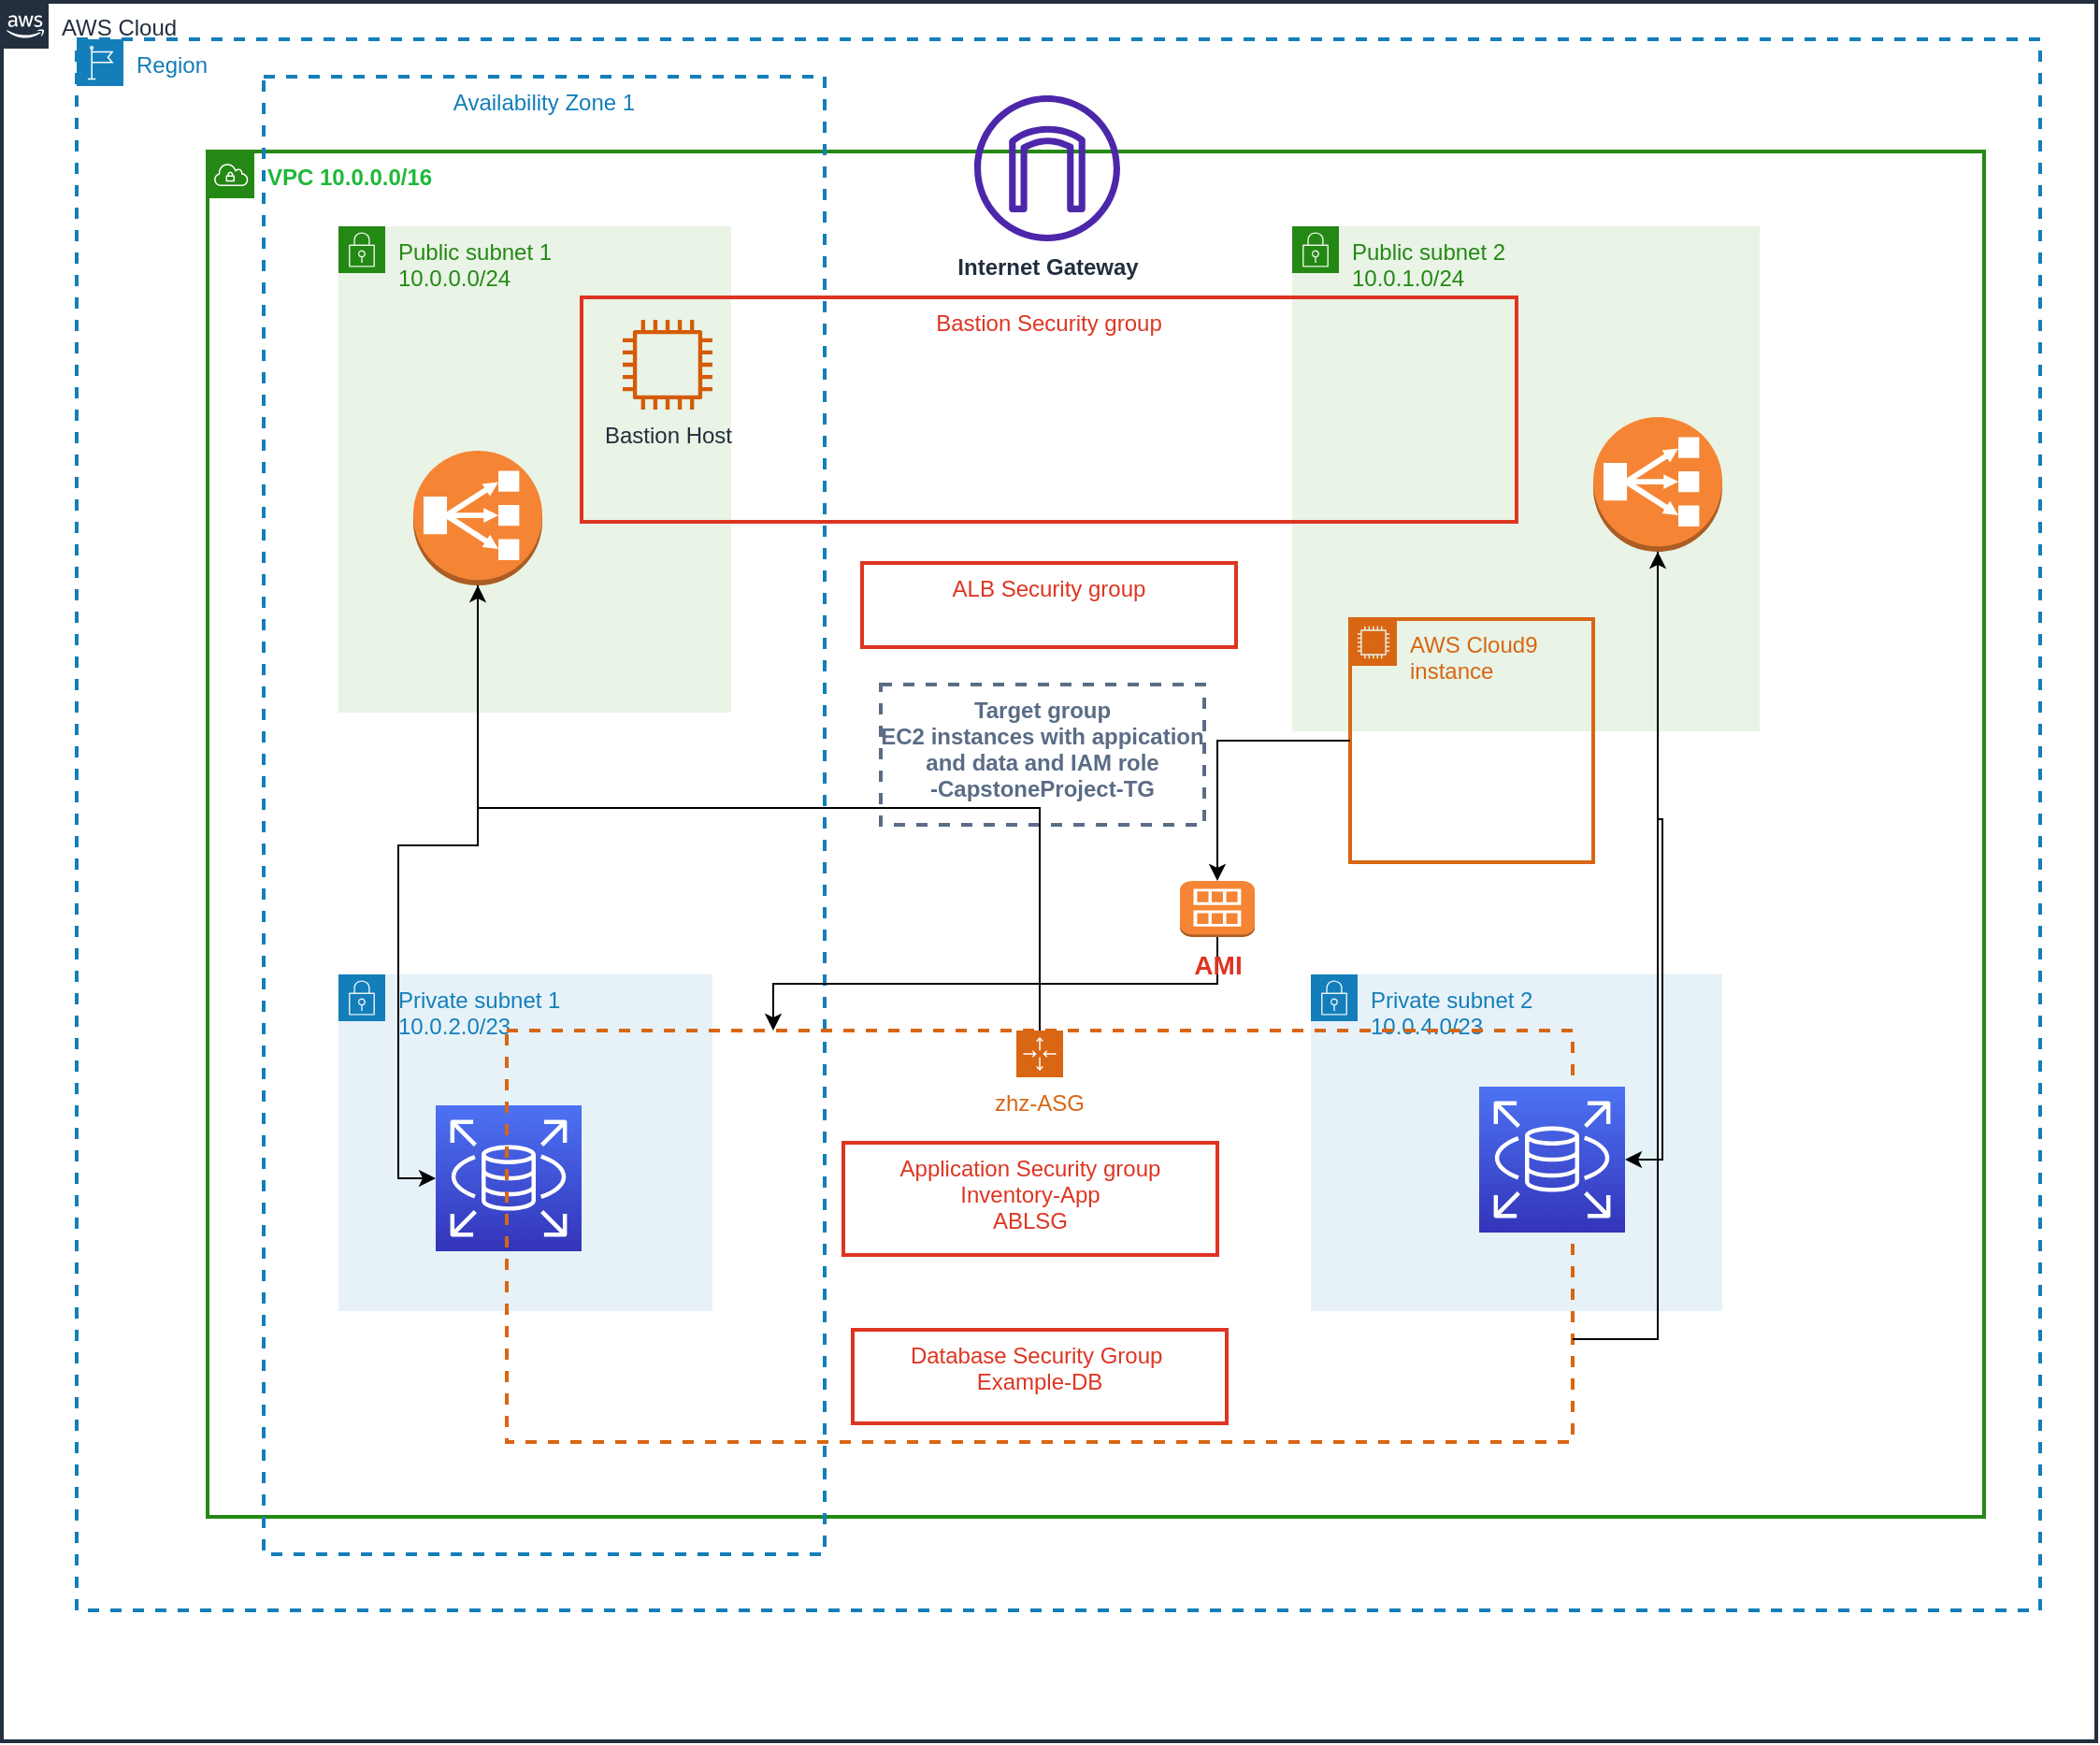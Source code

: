 <mxfile version="20.5.3" type="github">
  <diagram id="vQzLv0GSJW7l_bqn6Fss" name="第 1 页">
    <mxGraphModel dx="6166" dy="4550" grid="1" gridSize="10" guides="1" tooltips="1" connect="1" arrows="1" fold="1" page="1" pageScale="1" pageWidth="827" pageHeight="1169" math="0" shadow="0">
      <root>
        <mxCell id="0" />
        <mxCell id="1" parent="0" />
        <mxCell id="jHYHpsZQHIPiM2lGw79Q-7" value="AWS Cloud" style="points=[[0,0],[0.25,0],[0.5,0],[0.75,0],[1,0],[1,0.25],[1,0.5],[1,0.75],[1,1],[0.75,1],[0.5,1],[0.25,1],[0,1],[0,0.75],[0,0.5],[0,0.25]];outlineConnect=0;gradientColor=none;html=1;whiteSpace=wrap;fontSize=12;fontStyle=0;container=1;pointerEvents=0;collapsible=0;recursiveResize=0;shape=mxgraph.aws4.group;grIcon=mxgraph.aws4.group_aws_cloud_alt;strokeColor=#232F3E;fillColor=none;verticalAlign=top;align=left;spacingLeft=30;fontColor=#232F3E;dashed=0;strokeWidth=2;" vertex="1" parent="1">
          <mxGeometry x="-3320" y="-3180" width="1120" height="930" as="geometry" />
        </mxCell>
        <mxCell id="jHYHpsZQHIPiM2lGw79Q-9" value="Region" style="points=[[0,0],[0.25,0],[0.5,0],[0.75,0],[1,0],[1,0.25],[1,0.5],[1,0.75],[1,1],[0.75,1],[0.5,1],[0.25,1],[0,1],[0,0.75],[0,0.5],[0,0.25]];outlineConnect=0;gradientColor=none;html=1;whiteSpace=wrap;fontSize=12;fontStyle=0;container=1;pointerEvents=0;collapsible=0;recursiveResize=0;shape=mxgraph.aws4.group;grIcon=mxgraph.aws4.group_region;strokeColor=#147EBA;fillColor=none;verticalAlign=top;align=left;spacingLeft=30;fontColor=#147EBA;dashed=1;strokeWidth=2;" vertex="1" parent="jHYHpsZQHIPiM2lGw79Q-7">
          <mxGeometry x="40" y="20" width="1050" height="840" as="geometry" />
        </mxCell>
        <mxCell id="jHYHpsZQHIPiM2lGw79Q-23" value="Public subnet 2&lt;br&gt;10.0.1.0/24" style="points=[[0,0],[0.25,0],[0.5,0],[0.75,0],[1,0],[1,0.25],[1,0.5],[1,0.75],[1,1],[0.75,1],[0.5,1],[0.25,1],[0,1],[0,0.75],[0,0.5],[0,0.25]];outlineConnect=0;gradientColor=none;html=1;whiteSpace=wrap;fontSize=12;fontStyle=0;container=1;pointerEvents=0;collapsible=0;recursiveResize=0;shape=mxgraph.aws4.group;grIcon=mxgraph.aws4.group_security_group;grStroke=0;strokeColor=#248814;fillColor=#E9F3E6;verticalAlign=top;align=left;spacingLeft=30;fontColor=#248814;dashed=0;shadow=0;strokeWidth=2;fontFamily=Helvetica;" vertex="1" parent="jHYHpsZQHIPiM2lGw79Q-9">
          <mxGeometry x="650" y="100" width="250" height="270" as="geometry" />
        </mxCell>
        <mxCell id="jHYHpsZQHIPiM2lGw79Q-17" value="Private subnet 2&lt;br&gt;10.0.4.0/23" style="points=[[0,0],[0.25,0],[0.5,0],[0.75,0],[1,0],[1,0.25],[1,0.5],[1,0.75],[1,1],[0.75,1],[0.5,1],[0.25,1],[0,1],[0,0.75],[0,0.5],[0,0.25]];outlineConnect=0;gradientColor=none;html=1;whiteSpace=wrap;fontSize=12;fontStyle=0;container=1;pointerEvents=0;collapsible=0;recursiveResize=0;shape=mxgraph.aws4.group;grIcon=mxgraph.aws4.group_security_group;grStroke=0;strokeColor=#147EBA;fillColor=#E6F2F8;verticalAlign=top;align=left;spacingLeft=30;fontColor=#147EBA;dashed=0;strokeWidth=2;" vertex="1" parent="jHYHpsZQHIPiM2lGw79Q-9">
          <mxGeometry x="660" y="500" width="220" height="180" as="geometry" />
        </mxCell>
        <mxCell id="jHYHpsZQHIPiM2lGw79Q-10" value="&lt;b&gt;&lt;font color=&quot;#1fb839&quot;&gt;VPC 10.0.0.0/16&lt;/font&gt;&lt;/b&gt;" style="points=[[0,0],[0.25,0],[0.5,0],[0.75,0],[1,0],[1,0.25],[1,0.5],[1,0.75],[1,1],[0.75,1],[0.5,1],[0.25,1],[0,1],[0,0.75],[0,0.5],[0,0.25]];outlineConnect=0;gradientColor=none;html=1;whiteSpace=wrap;fontSize=12;fontStyle=0;container=1;pointerEvents=0;collapsible=0;recursiveResize=0;shape=mxgraph.aws4.group;grIcon=mxgraph.aws4.group_vpc;strokeColor=#248814;fillColor=none;verticalAlign=top;align=left;spacingLeft=30;fontColor=#AAB7B8;dashed=0;strokeWidth=2;" vertex="1" parent="jHYHpsZQHIPiM2lGw79Q-9">
          <mxGeometry x="70" y="60" width="950" height="730" as="geometry" />
        </mxCell>
        <mxCell id="jHYHpsZQHIPiM2lGw79Q-18" value="&lt;b&gt;Internet Gateway&lt;/b&gt;" style="sketch=0;outlineConnect=0;fontColor=#232F3E;gradientColor=none;fillColor=#4D27AA;strokeColor=none;dashed=0;verticalLabelPosition=bottom;verticalAlign=top;align=center;html=1;fontSize=12;fontStyle=0;aspect=fixed;pointerEvents=1;shape=mxgraph.aws4.internet_gateway;strokeWidth=2;" vertex="1" parent="jHYHpsZQHIPiM2lGw79Q-10">
          <mxGeometry x="410" y="-30" width="78" height="78" as="geometry" />
        </mxCell>
        <mxCell id="jHYHpsZQHIPiM2lGw79Q-11" value="Availability Zone 1" style="fillColor=none;strokeColor=#147EBA;dashed=1;verticalAlign=top;fontStyle=0;fontColor=#147EBA;strokeWidth=2;" vertex="1" parent="jHYHpsZQHIPiM2lGw79Q-10">
          <mxGeometry x="30" y="-40" width="300" height="790" as="geometry" />
        </mxCell>
        <mxCell id="jHYHpsZQHIPiM2lGw79Q-22" value="Public subnet 1&lt;br&gt;10.0.0.0/24" style="points=[[0,0],[0.25,0],[0.5,0],[0.75,0],[1,0],[1,0.25],[1,0.5],[1,0.75],[1,1],[0.75,1],[0.5,1],[0.25,1],[0,1],[0,0.75],[0,0.5],[0,0.25]];outlineConnect=0;gradientColor=none;html=1;whiteSpace=wrap;fontSize=12;fontStyle=0;container=1;pointerEvents=0;collapsible=0;recursiveResize=0;shape=mxgraph.aws4.group;grIcon=mxgraph.aws4.group_security_group;grStroke=0;strokeColor=#248814;fillColor=#E9F3E6;verticalAlign=top;align=left;spacingLeft=30;fontColor=#248814;dashed=0;strokeWidth=6;" vertex="1" parent="jHYHpsZQHIPiM2lGw79Q-10">
          <mxGeometry x="70" y="40" width="210" height="260" as="geometry" />
        </mxCell>
        <mxCell id="jHYHpsZQHIPiM2lGw79Q-24" value="Bastion Host" style="sketch=0;outlineConnect=0;fontColor=#232F3E;gradientColor=none;fillColor=#D45B07;strokeColor=none;dashed=0;verticalLabelPosition=bottom;verticalAlign=top;align=center;html=1;fontSize=12;fontStyle=0;aspect=fixed;pointerEvents=1;shape=mxgraph.aws4.instance2;shadow=0;strokeWidth=2;fontFamily=Helvetica;" vertex="1" parent="jHYHpsZQHIPiM2lGw79Q-10">
          <mxGeometry x="222" y="90" width="48" height="48" as="geometry" />
        </mxCell>
        <mxCell id="jHYHpsZQHIPiM2lGw79Q-15" value="Private subnet 1&lt;br&gt;10.0.2.0/23" style="points=[[0,0],[0.25,0],[0.5,0],[0.75,0],[1,0],[1,0.25],[1,0.5],[1,0.75],[1,1],[0.75,1],[0.5,1],[0.25,1],[0,1],[0,0.75],[0,0.5],[0,0.25]];outlineConnect=0;gradientColor=none;html=1;whiteSpace=wrap;fontSize=12;fontStyle=0;container=1;pointerEvents=0;collapsible=0;recursiveResize=0;shape=mxgraph.aws4.group;grIcon=mxgraph.aws4.group_security_group;grStroke=0;strokeColor=#147EBA;fillColor=#E6F2F8;verticalAlign=top;align=left;spacingLeft=30;fontColor=#147EBA;dashed=0;strokeWidth=2;" vertex="1" parent="jHYHpsZQHIPiM2lGw79Q-10">
          <mxGeometry x="70" y="440" width="200" height="180" as="geometry" />
        </mxCell>
        <mxCell id="jHYHpsZQHIPiM2lGw79Q-25" value="ALB Security group" style="fillColor=none;strokeColor=#DD3522;verticalAlign=top;fontStyle=0;fontColor=#DD3522;shadow=0;strokeWidth=2;fontFamily=Helvetica;fontSize=12;" vertex="1" parent="jHYHpsZQHIPiM2lGw79Q-10">
          <mxGeometry x="350" y="220" width="200" height="45" as="geometry" />
        </mxCell>
        <mxCell id="jHYHpsZQHIPiM2lGw79Q-30" value="Target group&#xa;EC2 instances with appication &#xa;and data and IAM role&#xa;-CapstoneProject-TG" style="fillColor=none;strokeColor=#5A6C86;dashed=1;verticalAlign=top;fontStyle=1;fontColor=#5A6C86;shadow=0;strokeWidth=2;fontFamily=Helvetica;fontSize=12;" vertex="1" parent="jHYHpsZQHIPiM2lGw79Q-10">
          <mxGeometry x="360" y="285" width="173" height="75" as="geometry" />
        </mxCell>
        <mxCell id="jHYHpsZQHIPiM2lGw79Q-40" value="" style="sketch=0;points=[[0,0,0],[0.25,0,0],[0.5,0,0],[0.75,0,0],[1,0,0],[0,1,0],[0.25,1,0],[0.5,1,0],[0.75,1,0],[1,1,0],[0,0.25,0],[0,0.5,0],[0,0.75,0],[1,0.25,0],[1,0.5,0],[1,0.75,0]];outlineConnect=0;fontColor=#232F3E;gradientColor=#4D72F3;gradientDirection=north;fillColor=#3334B9;strokeColor=#ffffff;dashed=0;verticalLabelPosition=bottom;verticalAlign=top;align=center;html=1;fontSize=12;fontStyle=0;aspect=fixed;shape=mxgraph.aws4.resourceIcon;resIcon=mxgraph.aws4.rds;shadow=0;strokeWidth=2;fontFamily=Helvetica;" vertex="1" parent="jHYHpsZQHIPiM2lGw79Q-10">
          <mxGeometry x="122" y="510" width="78" height="78" as="geometry" />
        </mxCell>
        <mxCell id="jHYHpsZQHIPiM2lGw79Q-45" style="edgeStyle=orthogonalEdgeStyle;rounded=0;orthogonalLoop=1;jettySize=auto;html=1;entryX=0.25;entryY=0;entryDx=0;entryDy=0;fontFamily=Helvetica;fontSize=12;fontColor=#DD3522;" edge="1" parent="jHYHpsZQHIPiM2lGw79Q-10" source="jHYHpsZQHIPiM2lGw79Q-35" target="jHYHpsZQHIPiM2lGw79Q-33">
          <mxGeometry relative="1" as="geometry" />
        </mxCell>
        <mxCell id="jHYHpsZQHIPiM2lGw79Q-35" value="&lt;font style=&quot;font-size: 14px;&quot;&gt;&lt;b&gt;AMI&lt;/b&gt;&lt;/font&gt;" style="outlineConnect=0;dashed=0;verticalLabelPosition=bottom;verticalAlign=top;align=center;html=1;shape=mxgraph.aws3.ami;fillColor=#F58534;gradientColor=none;shadow=0;strokeColor=#DD3522;strokeWidth=2;fontFamily=Helvetica;fontSize=12;fontColor=#DD3522;" vertex="1" parent="jHYHpsZQHIPiM2lGw79Q-10">
          <mxGeometry x="520" y="390" width="40" height="30" as="geometry" />
        </mxCell>
        <mxCell id="jHYHpsZQHIPiM2lGw79Q-42" style="edgeStyle=orthogonalEdgeStyle;rounded=0;orthogonalLoop=1;jettySize=auto;html=1;entryX=0.5;entryY=1;entryDx=0;entryDy=0;entryPerimeter=0;fontFamily=Helvetica;fontSize=12;fontColor=#DD3522;" edge="1" parent="jHYHpsZQHIPiM2lGw79Q-10" source="jHYHpsZQHIPiM2lGw79Q-33" target="jHYHpsZQHIPiM2lGw79Q-38">
          <mxGeometry relative="1" as="geometry" />
        </mxCell>
        <mxCell id="jHYHpsZQHIPiM2lGw79Q-33" value="zhz-ASG" style="points=[[0,0],[0.25,0],[0.5,0],[0.75,0],[1,0],[1,0.25],[1,0.5],[1,0.75],[1,1],[0.75,1],[0.5,1],[0.25,1],[0,1],[0,0.75],[0,0.5],[0,0.25]];outlineConnect=0;gradientColor=none;html=1;whiteSpace=wrap;fontSize=12;fontStyle=0;container=1;pointerEvents=0;collapsible=0;recursiveResize=0;shape=mxgraph.aws4.groupCenter;grIcon=mxgraph.aws4.group_auto_scaling_group;grStroke=1;strokeColor=#D86613;fillColor=none;verticalAlign=top;align=center;fontColor=#D86613;dashed=1;spacingTop=25;shadow=0;strokeWidth=2;fontFamily=Helvetica;" vertex="1" parent="jHYHpsZQHIPiM2lGw79Q-10">
          <mxGeometry x="160" y="470" width="570" height="220" as="geometry" />
        </mxCell>
        <mxCell id="jHYHpsZQHIPiM2lGw79Q-27" value="Database Security Group &#xa;Example-DB" style="fillColor=none;strokeColor=#DD3522;verticalAlign=top;fontStyle=0;fontColor=#DD3522;shadow=0;strokeWidth=2;fontFamily=Helvetica;fontSize=12;" vertex="1" parent="jHYHpsZQHIPiM2lGw79Q-33">
          <mxGeometry x="185" y="160" width="200" height="50" as="geometry" />
        </mxCell>
        <mxCell id="jHYHpsZQHIPiM2lGw79Q-41" value="" style="sketch=0;points=[[0,0,0],[0.25,0,0],[0.5,0,0],[0.75,0,0],[1,0,0],[0,1,0],[0.25,1,0],[0.5,1,0],[0.75,1,0],[1,1,0],[0,0.25,0],[0,0.5,0],[0,0.75,0],[1,0.25,0],[1,0.5,0],[1,0.75,0]];outlineConnect=0;fontColor=#232F3E;gradientColor=#4D72F3;gradientDirection=north;fillColor=#3334B9;strokeColor=#ffffff;dashed=0;verticalLabelPosition=bottom;verticalAlign=top;align=center;html=1;fontSize=12;fontStyle=0;aspect=fixed;shape=mxgraph.aws4.resourceIcon;resIcon=mxgraph.aws4.rds;shadow=0;strokeWidth=2;fontFamily=Helvetica;" vertex="1" parent="jHYHpsZQHIPiM2lGw79Q-33">
          <mxGeometry x="520" y="30" width="78" height="78" as="geometry" />
        </mxCell>
        <mxCell id="jHYHpsZQHIPiM2lGw79Q-26" value="Application Security group&#xa;Inventory-App&#xa;ABLSG" style="fillColor=none;strokeColor=#DD3522;verticalAlign=top;fontStyle=0;fontColor=#DD3522;shadow=0;strokeWidth=2;fontFamily=Helvetica;fontSize=12;" vertex="1" parent="jHYHpsZQHIPiM2lGw79Q-33">
          <mxGeometry x="180" y="60" width="200" height="60" as="geometry" />
        </mxCell>
        <mxCell id="jHYHpsZQHIPiM2lGw79Q-21" value="Bastion Security group" style="fillColor=none;strokeColor=#DD3522;verticalAlign=top;fontStyle=0;fontColor=#DD3522;strokeWidth=2;shadow=0;" vertex="1" parent="jHYHpsZQHIPiM2lGw79Q-10">
          <mxGeometry x="200" y="78" width="500" height="120" as="geometry" />
        </mxCell>
        <mxCell id="jHYHpsZQHIPiM2lGw79Q-47" style="edgeStyle=orthogonalEdgeStyle;rounded=0;orthogonalLoop=1;jettySize=auto;html=1;entryX=1;entryY=0.5;entryDx=0;entryDy=0;entryPerimeter=0;fontFamily=Helvetica;fontSize=14;fontColor=#DD3522;" edge="1" parent="jHYHpsZQHIPiM2lGw79Q-10" source="jHYHpsZQHIPiM2lGw79Q-39" target="jHYHpsZQHIPiM2lGw79Q-41">
          <mxGeometry relative="1" as="geometry" />
        </mxCell>
        <mxCell id="jHYHpsZQHIPiM2lGw79Q-39" value="" style="outlineConnect=0;dashed=0;verticalLabelPosition=bottom;verticalAlign=top;align=center;html=1;shape=mxgraph.aws3.classic_load_balancer;fillColor=#F58534;gradientColor=none;shadow=0;strokeColor=#DD3522;strokeWidth=2;fontFamily=Helvetica;fontSize=12;fontColor=#DD3522;" vertex="1" parent="jHYHpsZQHIPiM2lGw79Q-10">
          <mxGeometry x="741" y="142" width="69" height="72" as="geometry" />
        </mxCell>
        <mxCell id="jHYHpsZQHIPiM2lGw79Q-43" style="edgeStyle=orthogonalEdgeStyle;rounded=0;orthogonalLoop=1;jettySize=auto;html=1;fontFamily=Helvetica;fontSize=12;fontColor=#DD3522;exitX=1;exitY=0.75;exitDx=0;exitDy=0;" edge="1" parent="jHYHpsZQHIPiM2lGw79Q-10" source="jHYHpsZQHIPiM2lGw79Q-33" target="jHYHpsZQHIPiM2lGw79Q-39">
          <mxGeometry relative="1" as="geometry" />
        </mxCell>
        <mxCell id="jHYHpsZQHIPiM2lGw79Q-34" value="AWS Cloud9 instance" style="points=[[0,0],[0.25,0],[0.5,0],[0.75,0],[1,0],[1,0.25],[1,0.5],[1,0.75],[1,1],[0.75,1],[0.5,1],[0.25,1],[0,1],[0,0.75],[0,0.5],[0,0.25]];outlineConnect=0;gradientColor=none;html=1;whiteSpace=wrap;fontSize=12;fontStyle=0;container=1;pointerEvents=0;collapsible=0;recursiveResize=0;shape=mxgraph.aws4.group;grIcon=mxgraph.aws4.group_ec2_instance_contents;strokeColor=#D86613;fillColor=none;verticalAlign=top;align=left;spacingLeft=30;fontColor=#D86613;dashed=0;shadow=0;strokeWidth=2;fontFamily=Helvetica;" vertex="1" parent="jHYHpsZQHIPiM2lGw79Q-10">
          <mxGeometry x="611" y="250" width="130" height="130" as="geometry" />
        </mxCell>
        <mxCell id="jHYHpsZQHIPiM2lGw79Q-36" style="edgeStyle=orthogonalEdgeStyle;rounded=0;orthogonalLoop=1;jettySize=auto;html=1;fontFamily=Helvetica;fontSize=12;fontColor=#DD3522;" edge="1" parent="jHYHpsZQHIPiM2lGw79Q-10" source="jHYHpsZQHIPiM2lGw79Q-34" target="jHYHpsZQHIPiM2lGw79Q-35">
          <mxGeometry relative="1" as="geometry" />
        </mxCell>
        <mxCell id="jHYHpsZQHIPiM2lGw79Q-46" style="edgeStyle=orthogonalEdgeStyle;rounded=0;orthogonalLoop=1;jettySize=auto;html=1;entryX=0;entryY=0.5;entryDx=0;entryDy=0;entryPerimeter=0;fontFamily=Helvetica;fontSize=14;fontColor=#DD3522;" edge="1" parent="jHYHpsZQHIPiM2lGw79Q-10" source="jHYHpsZQHIPiM2lGw79Q-38" target="jHYHpsZQHIPiM2lGw79Q-40">
          <mxGeometry relative="1" as="geometry" />
        </mxCell>
        <mxCell id="jHYHpsZQHIPiM2lGw79Q-38" value="" style="outlineConnect=0;dashed=0;verticalLabelPosition=bottom;verticalAlign=top;align=center;html=1;shape=mxgraph.aws3.classic_load_balancer;fillColor=#F58534;gradientColor=none;shadow=0;strokeColor=#DD3522;strokeWidth=2;fontFamily=Helvetica;fontSize=12;fontColor=#DD3522;" vertex="1" parent="jHYHpsZQHIPiM2lGw79Q-10">
          <mxGeometry x="110" y="160" width="69" height="72" as="geometry" />
        </mxCell>
      </root>
    </mxGraphModel>
  </diagram>
</mxfile>
